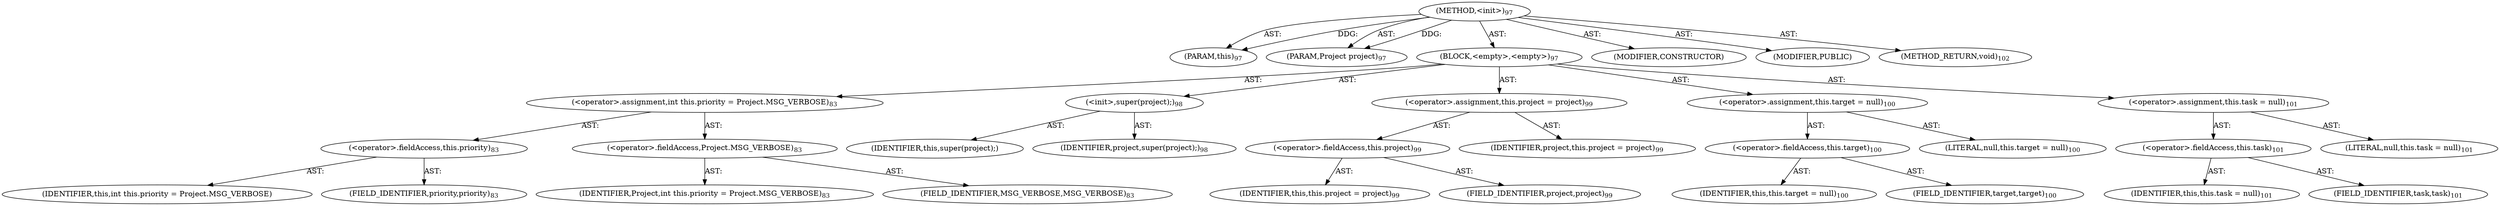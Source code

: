 digraph "&lt;init&gt;" {  
"111669149696" [label = <(METHOD,&lt;init&gt;)<SUB>97</SUB>> ]
"115964116994" [label = <(PARAM,this)<SUB>97</SUB>> ]
"115964116997" [label = <(PARAM,Project project)<SUB>97</SUB>> ]
"25769803776" [label = <(BLOCK,&lt;empty&gt;,&lt;empty&gt;)<SUB>97</SUB>> ]
"30064771075" [label = <(&lt;operator&gt;.assignment,int this.priority = Project.MSG_VERBOSE)<SUB>83</SUB>> ]
"30064771076" [label = <(&lt;operator&gt;.fieldAccess,this.priority)<SUB>83</SUB>> ]
"68719476754" [label = <(IDENTIFIER,this,int this.priority = Project.MSG_VERBOSE)> ]
"55834574848" [label = <(FIELD_IDENTIFIER,priority,priority)<SUB>83</SUB>> ]
"30064771077" [label = <(&lt;operator&gt;.fieldAccess,Project.MSG_VERBOSE)<SUB>83</SUB>> ]
"68719476755" [label = <(IDENTIFIER,Project,int this.priority = Project.MSG_VERBOSE)<SUB>83</SUB>> ]
"55834574849" [label = <(FIELD_IDENTIFIER,MSG_VERBOSE,MSG_VERBOSE)<SUB>83</SUB>> ]
"30064771072" [label = <(&lt;init&gt;,super(project);)<SUB>98</SUB>> ]
"68719476739" [label = <(IDENTIFIER,this,super(project);)> ]
"68719476751" [label = <(IDENTIFIER,project,super(project);)<SUB>98</SUB>> ]
"30064771078" [label = <(&lt;operator&gt;.assignment,this.project = project)<SUB>99</SUB>> ]
"30064771079" [label = <(&lt;operator&gt;.fieldAccess,this.project)<SUB>99</SUB>> ]
"68719476740" [label = <(IDENTIFIER,this,this.project = project)<SUB>99</SUB>> ]
"55834574850" [label = <(FIELD_IDENTIFIER,project,project)<SUB>99</SUB>> ]
"68719476756" [label = <(IDENTIFIER,project,this.project = project)<SUB>99</SUB>> ]
"30064771080" [label = <(&lt;operator&gt;.assignment,this.target = null)<SUB>100</SUB>> ]
"30064771081" [label = <(&lt;operator&gt;.fieldAccess,this.target)<SUB>100</SUB>> ]
"68719476741" [label = <(IDENTIFIER,this,this.target = null)<SUB>100</SUB>> ]
"55834574851" [label = <(FIELD_IDENTIFIER,target,target)<SUB>100</SUB>> ]
"90194313216" [label = <(LITERAL,null,this.target = null)<SUB>100</SUB>> ]
"30064771082" [label = <(&lt;operator&gt;.assignment,this.task = null)<SUB>101</SUB>> ]
"30064771083" [label = <(&lt;operator&gt;.fieldAccess,this.task)<SUB>101</SUB>> ]
"68719476742" [label = <(IDENTIFIER,this,this.task = null)<SUB>101</SUB>> ]
"55834574852" [label = <(FIELD_IDENTIFIER,task,task)<SUB>101</SUB>> ]
"90194313217" [label = <(LITERAL,null,this.task = null)<SUB>101</SUB>> ]
"133143986182" [label = <(MODIFIER,CONSTRUCTOR)> ]
"133143986183" [label = <(MODIFIER,PUBLIC)> ]
"128849018880" [label = <(METHOD_RETURN,void)<SUB>102</SUB>> ]
  "111669149696" -> "115964116994"  [ label = "AST: "] 
  "111669149696" -> "115964116997"  [ label = "AST: "] 
  "111669149696" -> "25769803776"  [ label = "AST: "] 
  "111669149696" -> "133143986182"  [ label = "AST: "] 
  "111669149696" -> "133143986183"  [ label = "AST: "] 
  "111669149696" -> "128849018880"  [ label = "AST: "] 
  "25769803776" -> "30064771075"  [ label = "AST: "] 
  "25769803776" -> "30064771072"  [ label = "AST: "] 
  "25769803776" -> "30064771078"  [ label = "AST: "] 
  "25769803776" -> "30064771080"  [ label = "AST: "] 
  "25769803776" -> "30064771082"  [ label = "AST: "] 
  "30064771075" -> "30064771076"  [ label = "AST: "] 
  "30064771075" -> "30064771077"  [ label = "AST: "] 
  "30064771076" -> "68719476754"  [ label = "AST: "] 
  "30064771076" -> "55834574848"  [ label = "AST: "] 
  "30064771077" -> "68719476755"  [ label = "AST: "] 
  "30064771077" -> "55834574849"  [ label = "AST: "] 
  "30064771072" -> "68719476739"  [ label = "AST: "] 
  "30064771072" -> "68719476751"  [ label = "AST: "] 
  "30064771078" -> "30064771079"  [ label = "AST: "] 
  "30064771078" -> "68719476756"  [ label = "AST: "] 
  "30064771079" -> "68719476740"  [ label = "AST: "] 
  "30064771079" -> "55834574850"  [ label = "AST: "] 
  "30064771080" -> "30064771081"  [ label = "AST: "] 
  "30064771080" -> "90194313216"  [ label = "AST: "] 
  "30064771081" -> "68719476741"  [ label = "AST: "] 
  "30064771081" -> "55834574851"  [ label = "AST: "] 
  "30064771082" -> "30064771083"  [ label = "AST: "] 
  "30064771082" -> "90194313217"  [ label = "AST: "] 
  "30064771083" -> "68719476742"  [ label = "AST: "] 
  "30064771083" -> "55834574852"  [ label = "AST: "] 
  "111669149696" -> "115964116994"  [ label = "DDG: "] 
  "111669149696" -> "115964116997"  [ label = "DDG: "] 
}
